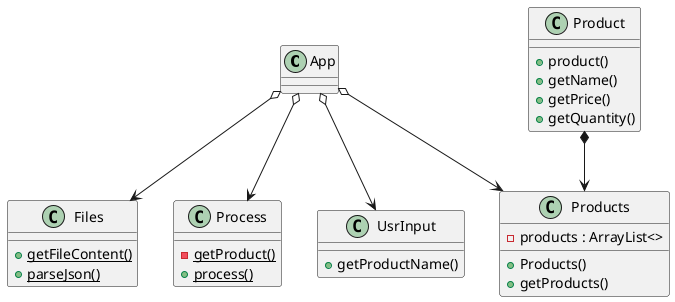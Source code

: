 @startuml
'https://plantuml.com/sequence-diagram

class App {
}

class Files {
    +{static}getFileContent()
    +{static}parseJson()
}

class Process {
    -{static}getProduct()
    +{static}process()
}

class Products {
    -products : ArrayList<>

    +Products()
    +getProducts()
}

class Product {
    +product()
    +getName()
    +getPrice()
    +getQuantity()
}

class UsrInput {
    +getProductName()
}

App o-->Files
App o-->Process
App o-->Products
App o-->UsrInput

Product*-->Products


@enduml